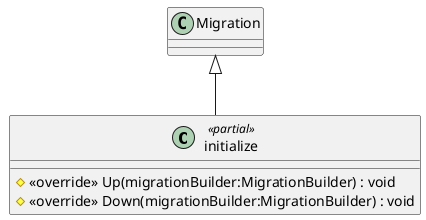 @startuml
class initialize <<partial>> {
    # <<override>> Up(migrationBuilder:MigrationBuilder) : void
    # <<override>> Down(migrationBuilder:MigrationBuilder) : void
}
Migration <|-- initialize
@enduml
